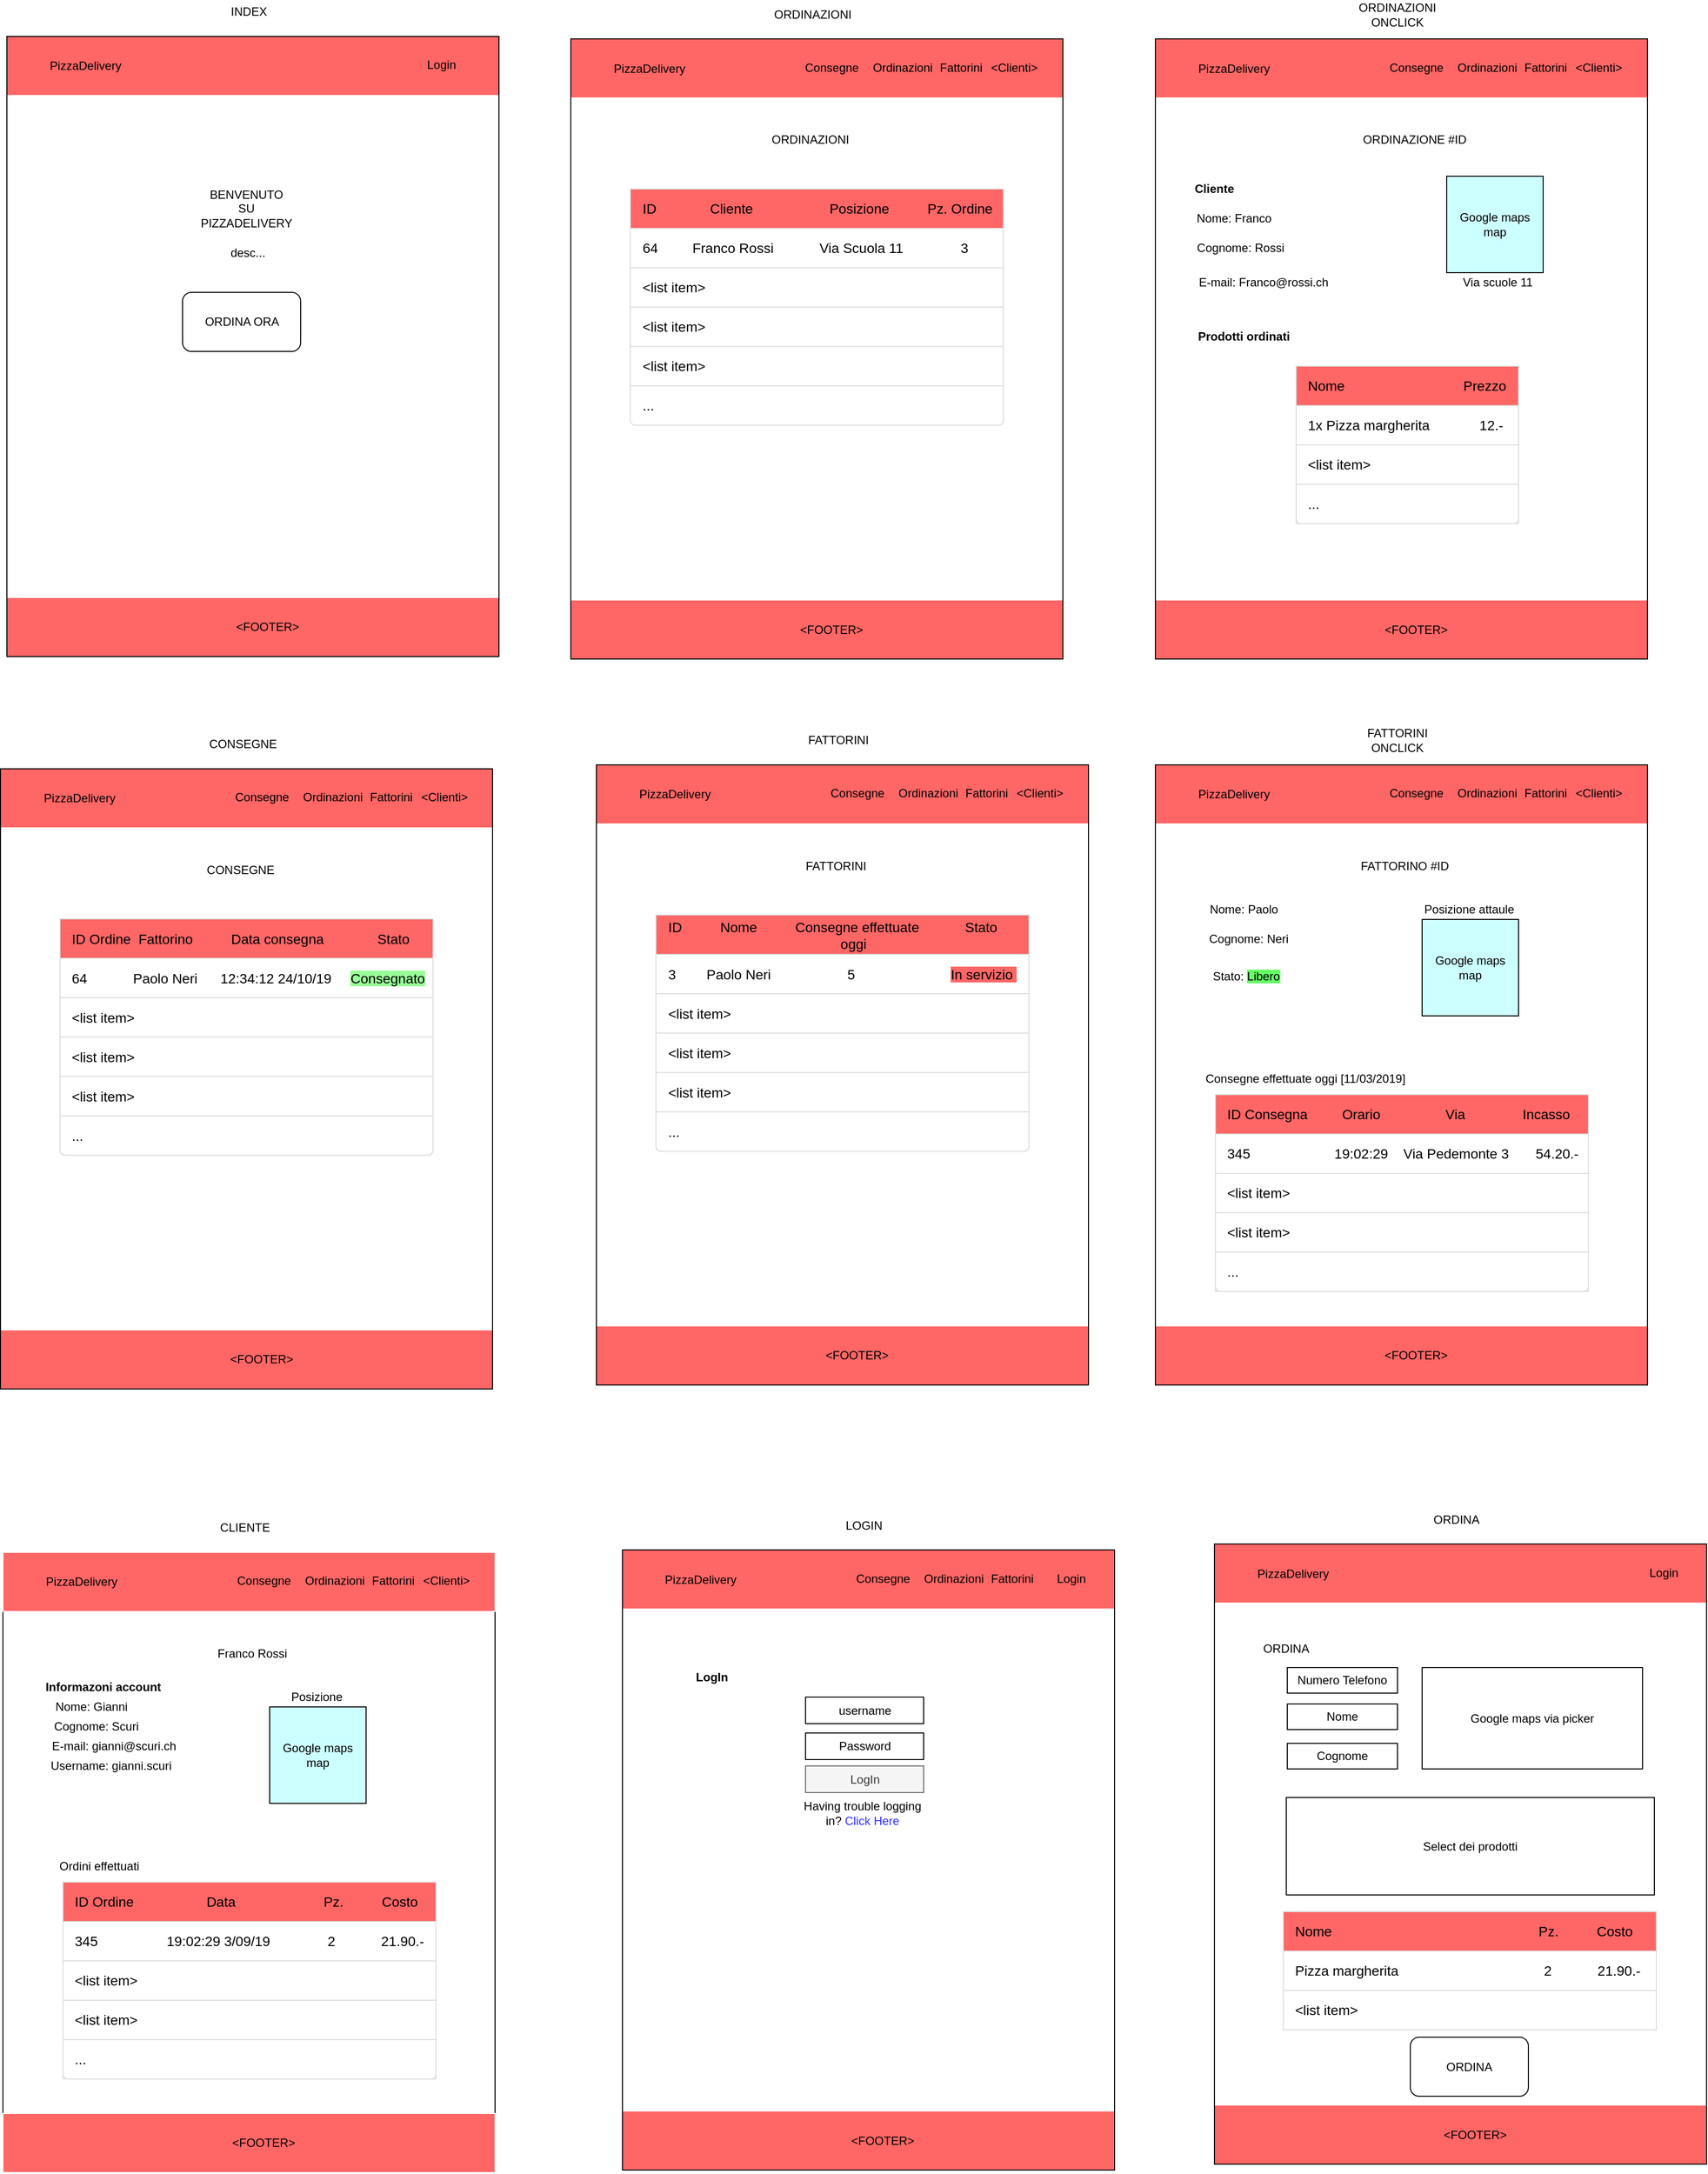 <mxfile pages="1" version="11.2.8" type="device"><diagram id="FAtNxonMxum7XKvVbo5S" name="Page-1"><mxGraphModel dx="946" dy="680" grid="0" gridSize="10" guides="1" tooltips="1" connect="1" arrows="1" fold="1" page="0" pageScale="1" pageWidth="1169" pageHeight="827" math="0" shadow="0"><root><mxCell id="0"/><mxCell id="1" parent="0"/><mxCell id="e07GhaDugi4mD9dxbuCD-139" value="" style="rounded=0;whiteSpace=wrap;html=1;strokeColor=#000000;fillColor=none;" parent="1" vertex="1"><mxGeometry x="109" y="1705" width="500" height="630" as="geometry"/></mxCell><mxCell id="e07GhaDugi4mD9dxbuCD-17" value="" style="rounded=0;whiteSpace=wrap;html=1;fillColor=#FF6666;strokeColor=#FFFFFF;" parent="1" vertex="1"><mxGeometry x="113" y="735" width="500" height="60" as="geometry"/></mxCell><mxCell id="e07GhaDugi4mD9dxbuCD-2" value="" style="rounded=0;whiteSpace=wrap;html=1;fillColor=#FF6666;strokeColor=#FFFFFF;" parent="1" vertex="1"><mxGeometry x="113" y="165" width="500" height="60" as="geometry"/></mxCell><mxCell id="e07GhaDugi4mD9dxbuCD-3" value="PizzaDelivery" style="text;html=1;align=center;verticalAlign=middle;whiteSpace=wrap;rounded=0;" parent="1" vertex="1"><mxGeometry x="128" y="185" width="130" height="20" as="geometry"/></mxCell><mxCell id="e07GhaDugi4mD9dxbuCD-4" value="Login" style="text;html=1;" parent="1" vertex="1"><mxGeometry x="538" y="180" width="60" height="30" as="geometry"/></mxCell><mxCell id="e07GhaDugi4mD9dxbuCD-18" value="&amp;lt;FOOTER&amp;gt;" style="text;html=1;strokeColor=none;fillColor=none;align=center;verticalAlign=middle;whiteSpace=wrap;rounded=0;" parent="1" vertex="1"><mxGeometry x="358" y="755" width="40" height="20" as="geometry"/></mxCell><mxCell id="e07GhaDugi4mD9dxbuCD-19" value="BENVENUTO SU PIZZADELIVERY" style="text;html=1;strokeColor=none;fillColor=none;align=center;verticalAlign=middle;whiteSpace=wrap;rounded=0;" parent="1" vertex="1"><mxGeometry x="320" y="330" width="73" height="20" as="geometry"/></mxCell><mxCell id="e07GhaDugi4mD9dxbuCD-20" value="desc..." style="text;html=1;strokeColor=none;fillColor=none;align=center;verticalAlign=middle;whiteSpace=wrap;rounded=0;" parent="1" vertex="1"><mxGeometry x="257" y="350" width="202" height="70" as="geometry"/></mxCell><mxCell id="e07GhaDugi4mD9dxbuCD-22" value="INDEX" style="text;html=1;strokeColor=none;fillColor=none;align=center;verticalAlign=middle;whiteSpace=wrap;rounded=0;" parent="1" vertex="1"><mxGeometry x="339" y="130" width="40" height="20" as="geometry"/></mxCell><mxCell id="e07GhaDugi4mD9dxbuCD-23" value="" style="rounded=0;whiteSpace=wrap;html=1;fillColor=#FF6666;strokeColor=#FFFFFF;" parent="1" vertex="1"><mxGeometry x="686" y="737.5" width="500" height="60" as="geometry"/></mxCell><mxCell id="e07GhaDugi4mD9dxbuCD-24" value="" style="rounded=0;whiteSpace=wrap;html=1;fillColor=#FF6666;strokeColor=#FFFFFF;" parent="1" vertex="1"><mxGeometry x="686" y="167.5" width="500" height="60" as="geometry"/></mxCell><mxCell id="e07GhaDugi4mD9dxbuCD-25" value="PizzaDelivery" style="text;html=1;align=center;verticalAlign=middle;whiteSpace=wrap;rounded=0;" parent="1" vertex="1"><mxGeometry x="701" y="187.5" width="130" height="20" as="geometry"/></mxCell><mxCell id="e07GhaDugi4mD9dxbuCD-26" value="&amp;lt;Clienti&amp;gt;" style="text;html=1;" parent="1" vertex="1"><mxGeometry x="1111" y="182.5" width="60" height="30" as="geometry"/></mxCell><mxCell id="e07GhaDugi4mD9dxbuCD-27" value="Fattorini" style="text;html=1;" parent="1" vertex="1"><mxGeometry x="1059" y="182.5" width="60" height="30" as="geometry"/></mxCell><mxCell id="e07GhaDugi4mD9dxbuCD-29" value="Consegne" style="text;html=1;" parent="1" vertex="1"><mxGeometry x="922" y="182.5" width="60" height="30" as="geometry"/></mxCell><mxCell id="e07GhaDugi4mD9dxbuCD-31" value="&amp;lt;FOOTER&amp;gt;" style="text;html=1;strokeColor=none;fillColor=none;align=center;verticalAlign=middle;whiteSpace=wrap;rounded=0;" parent="1" vertex="1"><mxGeometry x="931" y="757.5" width="40" height="20" as="geometry"/></mxCell><mxCell id="e07GhaDugi4mD9dxbuCD-32" value="ORDINAZIONI" style="text;html=1;strokeColor=none;fillColor=none;align=center;verticalAlign=middle;whiteSpace=wrap;rounded=0;" parent="1" vertex="1"><mxGeometry x="893" y="260" width="73" height="20" as="geometry"/></mxCell><mxCell id="e07GhaDugi4mD9dxbuCD-35" value="ORDINAZIONI" style="text;html=1;strokeColor=none;fillColor=none;align=center;verticalAlign=middle;whiteSpace=wrap;rounded=0;" parent="1" vertex="1"><mxGeometry x="912" y="132.5" width="40" height="20" as="geometry"/></mxCell><mxCell id="e07GhaDugi4mD9dxbuCD-36" value="Ordinazioni" style="text;html=1;" parent="1" vertex="1"><mxGeometry x="991" y="182.5" width="60" height="30" as="geometry"/></mxCell><mxCell id="e07GhaDugi4mD9dxbuCD-38" value="" style="html=1;shadow=0;dashed=0;shape=mxgraph.bootstrap.rrect;rSize=5;strokeColor=#dddddd;fillColor=#ffffff;" parent="1" vertex="1"><mxGeometry x="746.5" y="320" width="379" height="240" as="geometry"/></mxCell><mxCell id="e07GhaDugi4mD9dxbuCD-40" value="ID&amp;nbsp; &amp;nbsp; &amp;nbsp; &amp;nbsp; &amp;nbsp; &amp;nbsp; &amp;nbsp; Cliente&amp;nbsp; &amp;nbsp; &amp;nbsp; &amp;nbsp; &amp;nbsp; &amp;nbsp; &amp;nbsp; &amp;nbsp; &amp;nbsp; &amp;nbsp; Posizione&amp;nbsp; &amp;nbsp; &amp;nbsp; &amp;nbsp; &amp;nbsp; Pz. Ordine&amp;nbsp;" style="strokeColor=inherit;fillColor=#FF6666;gradientColor=inherit;html=1;shadow=0;dashed=0;shape=mxgraph.bootstrap.rect;align=left;spacingLeft=10;whiteSpace=wrap;fontSize=14;whiteSpace=wrap;resizeWidth=1;" parent="e07GhaDugi4mD9dxbuCD-38" vertex="1"><mxGeometry width="379" height="40" relative="1" as="geometry"><mxPoint as="offset"/></mxGeometry></mxCell><mxCell id="e07GhaDugi4mD9dxbuCD-41" value="64&amp;nbsp; &amp;nbsp; &amp;nbsp; &amp;nbsp; &amp;nbsp;Franco Rossi&amp;nbsp; &amp;nbsp; &amp;nbsp; &amp;nbsp; &amp;nbsp; &amp;nbsp; Via Scuola 11&amp;nbsp; &amp;nbsp; &amp;nbsp; &amp;nbsp; &amp;nbsp; &amp;nbsp; &amp;nbsp; &amp;nbsp;3&amp;nbsp;" style="strokeColor=inherit;fillColor=inherit;gradientColor=inherit;html=1;shadow=0;dashed=0;shape=mxgraph.bootstrap.rect;spacingLeft=10;fontSize=14;align=left;whiteSpace=wrap;resizeWidth=1;" parent="e07GhaDugi4mD9dxbuCD-38" vertex="1"><mxGeometry width="379" height="40" relative="1" as="geometry"><mxPoint y="40" as="offset"/></mxGeometry></mxCell><mxCell id="e07GhaDugi4mD9dxbuCD-42" value="&amp;lt;list item&amp;gt;" style="strokeColor=inherit;fillColor=inherit;gradientColor=inherit;html=1;shadow=0;dashed=0;shape=mxgraph.bootstrap.rect;spacingLeft=10;fontSize=14;align=left;whiteSpace=wrap;resizeWidth=1;" parent="e07GhaDugi4mD9dxbuCD-38" vertex="1"><mxGeometry width="379" height="40" relative="1" as="geometry"><mxPoint y="80" as="offset"/></mxGeometry></mxCell><mxCell id="e07GhaDugi4mD9dxbuCD-43" value="&amp;lt;list item&amp;gt;" style="strokeColor=inherit;fillColor=inherit;gradientColor=inherit;html=1;shadow=0;dashed=0;shape=mxgraph.bootstrap.rect;spacingLeft=10;fontSize=14;align=left;whiteSpace=wrap;resizeWidth=1;" parent="e07GhaDugi4mD9dxbuCD-38" vertex="1"><mxGeometry width="379" height="40" relative="1" as="geometry"><mxPoint y="120" as="offset"/></mxGeometry></mxCell><mxCell id="e07GhaDugi4mD9dxbuCD-44" value="&amp;lt;list item&amp;gt;" style="strokeColor=inherit;fillColor=inherit;gradientColor=inherit;html=1;shadow=0;dashed=0;shape=mxgraph.bootstrap.rect;spacingLeft=10;fontSize=14;align=left;whiteSpace=wrap;resizeWidth=1;" parent="e07GhaDugi4mD9dxbuCD-38" vertex="1"><mxGeometry width="379" height="40" relative="1" as="geometry"><mxPoint y="160" as="offset"/></mxGeometry></mxCell><mxCell id="e07GhaDugi4mD9dxbuCD-45" value="..." style="strokeColor=inherit;fillColor=inherit;gradientColor=inherit;html=1;shadow=0;dashed=0;shape=mxgraph.bootstrap.bottomButton;rSize=5;spacingLeft=10;fontSize=14;align=left;whiteSpace=wrap;resizeWidth=1;" parent="e07GhaDugi4mD9dxbuCD-38" vertex="1"><mxGeometry y="1" width="379" height="40" relative="1" as="geometry"><mxPoint y="-40" as="offset"/></mxGeometry></mxCell><mxCell id="e07GhaDugi4mD9dxbuCD-48" value="" style="rounded=0;whiteSpace=wrap;html=1;fillColor=#FF6666;strokeColor=#FFFFFF;" parent="1" vertex="1"><mxGeometry x="1280" y="737.5" width="500" height="60" as="geometry"/></mxCell><mxCell id="e07GhaDugi4mD9dxbuCD-49" value="" style="rounded=0;whiteSpace=wrap;html=1;fillColor=#FF6666;strokeColor=#FFFFFF;" parent="1" vertex="1"><mxGeometry x="1280" y="167.5" width="500" height="60" as="geometry"/></mxCell><mxCell id="e07GhaDugi4mD9dxbuCD-50" value="PizzaDelivery" style="text;html=1;align=center;verticalAlign=middle;whiteSpace=wrap;rounded=0;" parent="1" vertex="1"><mxGeometry x="1295" y="187.5" width="130" height="20" as="geometry"/></mxCell><mxCell id="e07GhaDugi4mD9dxbuCD-51" value="&amp;lt;Clienti&amp;gt;" style="text;html=1;" parent="1" vertex="1"><mxGeometry x="1705" y="182.5" width="60" height="30" as="geometry"/></mxCell><mxCell id="e07GhaDugi4mD9dxbuCD-52" value="Fattorini" style="text;html=1;" parent="1" vertex="1"><mxGeometry x="1653" y="182.5" width="60" height="30" as="geometry"/></mxCell><mxCell id="e07GhaDugi4mD9dxbuCD-53" value="Consegne" style="text;html=1;" parent="1" vertex="1"><mxGeometry x="1516" y="182.5" width="60" height="30" as="geometry"/></mxCell><mxCell id="e07GhaDugi4mD9dxbuCD-54" value="&amp;lt;FOOTER&amp;gt;" style="text;html=1;strokeColor=none;fillColor=none;align=center;verticalAlign=middle;whiteSpace=wrap;rounded=0;" parent="1" vertex="1"><mxGeometry x="1525" y="757.5" width="40" height="20" as="geometry"/></mxCell><mxCell id="e07GhaDugi4mD9dxbuCD-55" value="ORDINAZIONE #ID" style="text;html=1;strokeColor=none;fillColor=none;align=center;verticalAlign=middle;whiteSpace=wrap;rounded=0;" parent="1" vertex="1"><mxGeometry x="1487" y="260" width="113" height="20" as="geometry"/></mxCell><mxCell id="e07GhaDugi4mD9dxbuCD-56" value="ORDINAZIONI ONCLICK" style="text;html=1;strokeColor=none;fillColor=none;align=center;verticalAlign=middle;whiteSpace=wrap;rounded=0;" parent="1" vertex="1"><mxGeometry x="1506" y="132.5" width="40" height="20" as="geometry"/></mxCell><mxCell id="e07GhaDugi4mD9dxbuCD-57" value="Ordinazioni" style="text;html=1;" parent="1" vertex="1"><mxGeometry x="1585" y="182.5" width="60" height="30" as="geometry"/></mxCell><mxCell id="e07GhaDugi4mD9dxbuCD-58" value="" style="html=1;shadow=0;dashed=0;shape=mxgraph.bootstrap.rrect;rSize=5;strokeColor=#dddddd;fillColor=#ffffff;" parent="1" vertex="1"><mxGeometry x="1423" y="500" width="226" height="160" as="geometry"/></mxCell><mxCell id="e07GhaDugi4mD9dxbuCD-59" value="Nome&amp;nbsp; &amp;nbsp; &amp;nbsp; &amp;nbsp; &amp;nbsp; &amp;nbsp; &amp;nbsp; &amp;nbsp; &amp;nbsp; &amp;nbsp; &amp;nbsp; &amp;nbsp; &amp;nbsp; &amp;nbsp; &amp;nbsp; &amp;nbsp;Prezzo" style="strokeColor=inherit;fillColor=#FF6666;gradientColor=inherit;html=1;shadow=0;dashed=0;shape=mxgraph.bootstrap.rect;align=left;spacingLeft=10;whiteSpace=wrap;fontSize=14;whiteSpace=wrap;resizeWidth=1;" parent="e07GhaDugi4mD9dxbuCD-58" vertex="1"><mxGeometry width="226" height="40" relative="1" as="geometry"><mxPoint as="offset"/></mxGeometry></mxCell><mxCell id="e07GhaDugi4mD9dxbuCD-60" value="1x Pizza margherita&amp;nbsp; &amp;nbsp; &amp;nbsp; &amp;nbsp; &amp;nbsp; &amp;nbsp; &amp;nbsp;12.-" style="strokeColor=inherit;fillColor=inherit;gradientColor=inherit;html=1;shadow=0;dashed=0;shape=mxgraph.bootstrap.rect;spacingLeft=10;fontSize=14;align=left;whiteSpace=wrap;resizeWidth=1;" parent="e07GhaDugi4mD9dxbuCD-58" vertex="1"><mxGeometry width="226" height="40" relative="1" as="geometry"><mxPoint y="40" as="offset"/></mxGeometry></mxCell><mxCell id="e07GhaDugi4mD9dxbuCD-61" value="&amp;lt;list item&amp;gt;" style="strokeColor=inherit;fillColor=inherit;gradientColor=inherit;html=1;shadow=0;dashed=0;shape=mxgraph.bootstrap.rect;spacingLeft=10;fontSize=14;align=left;whiteSpace=wrap;resizeWidth=1;" parent="e07GhaDugi4mD9dxbuCD-58" vertex="1"><mxGeometry width="226" height="40" relative="1" as="geometry"><mxPoint y="80" as="offset"/></mxGeometry></mxCell><mxCell id="e07GhaDugi4mD9dxbuCD-62" value="&amp;lt;list item&amp;gt;" style="strokeColor=inherit;fillColor=inherit;gradientColor=inherit;html=1;shadow=0;dashed=0;shape=mxgraph.bootstrap.rect;spacingLeft=10;fontSize=14;align=left;whiteSpace=wrap;resizeWidth=1;" parent="e07GhaDugi4mD9dxbuCD-58" vertex="1"><mxGeometry width="226" height="40" relative="1" as="geometry"><mxPoint y="120" as="offset"/></mxGeometry></mxCell><mxCell id="e07GhaDugi4mD9dxbuCD-64" value="..." style="strokeColor=inherit;fillColor=inherit;gradientColor=inherit;html=1;shadow=0;dashed=0;shape=mxgraph.bootstrap.bottomButton;rSize=5;spacingLeft=10;fontSize=14;align=left;whiteSpace=wrap;resizeWidth=1;" parent="e07GhaDugi4mD9dxbuCD-58" vertex="1"><mxGeometry y="1" width="226" height="40" relative="1" as="geometry"><mxPoint y="-40" as="offset"/></mxGeometry></mxCell><mxCell id="e07GhaDugi4mD9dxbuCD-65" value="&lt;b&gt;Cliente&lt;/b&gt;" style="text;html=1;strokeColor=none;fillColor=none;align=center;verticalAlign=middle;whiteSpace=wrap;rounded=0;glass=0;" parent="1" vertex="1"><mxGeometry x="1320" y="310" width="40" height="20" as="geometry"/></mxCell><mxCell id="e07GhaDugi4mD9dxbuCD-67" value="Nome: Franco" style="text;html=1;strokeColor=none;fillColor=none;align=center;verticalAlign=middle;whiteSpace=wrap;rounded=0;" parent="1" vertex="1"><mxGeometry x="1320" y="340" width="80" height="20" as="geometry"/></mxCell><mxCell id="e07GhaDugi4mD9dxbuCD-70" value="&amp;nbsp;Cognome: Rossi" style="text;html=1;strokeColor=none;fillColor=none;align=center;verticalAlign=middle;whiteSpace=wrap;rounded=0;" parent="1" vertex="1"><mxGeometry x="1310" y="370" width="110" height="20" as="geometry"/></mxCell><mxCell id="e07GhaDugi4mD9dxbuCD-74" value="E-mail: Franco@rossi.ch" style="text;html=1;strokeColor=none;fillColor=none;align=center;verticalAlign=middle;whiteSpace=wrap;rounded=0;" parent="1" vertex="1"><mxGeometry x="1320" y="405" width="140" height="20" as="geometry"/></mxCell><mxCell id="e07GhaDugi4mD9dxbuCD-75" value="Via scuole 11" style="text;html=1;strokeColor=none;fillColor=none;align=center;verticalAlign=middle;whiteSpace=wrap;rounded=0;" parent="1" vertex="1"><mxGeometry x="1536" y="405" width="184" height="20" as="geometry"/></mxCell><mxCell id="e07GhaDugi4mD9dxbuCD-76" value="Google maps map" style="whiteSpace=wrap;html=1;aspect=fixed;rounded=0;glass=0;strokeColor=#000000;fillColor=#CCFFFF;" parent="1" vertex="1"><mxGeometry x="1576" y="307" width="98" height="98" as="geometry"/></mxCell><mxCell id="e07GhaDugi4mD9dxbuCD-77" value="&lt;b&gt;Prodotti ordinati&lt;/b&gt;" style="text;html=1;strokeColor=none;fillColor=none;align=center;verticalAlign=middle;whiteSpace=wrap;rounded=0;glass=0;" parent="1" vertex="1"><mxGeometry x="1320" y="460" width="100" height="20" as="geometry"/></mxCell><mxCell id="e07GhaDugi4mD9dxbuCD-79" value="" style="rounded=0;whiteSpace=wrap;html=1;fillColor=#FF6666;strokeColor=#FFFFFF;" parent="1" vertex="1"><mxGeometry x="106.5" y="1479" width="500" height="60" as="geometry"/></mxCell><mxCell id="e07GhaDugi4mD9dxbuCD-80" value="" style="rounded=0;whiteSpace=wrap;html=1;fillColor=#FF6666;strokeColor=#FFFFFF;" parent="1" vertex="1"><mxGeometry x="106.5" y="909" width="500" height="60" as="geometry"/></mxCell><mxCell id="e07GhaDugi4mD9dxbuCD-81" value="PizzaDelivery" style="text;html=1;align=center;verticalAlign=middle;whiteSpace=wrap;rounded=0;" parent="1" vertex="1"><mxGeometry x="121.5" y="929" width="130" height="20" as="geometry"/></mxCell><mxCell id="e07GhaDugi4mD9dxbuCD-82" value="&amp;lt;Clienti&amp;gt;" style="text;html=1;" parent="1" vertex="1"><mxGeometry x="531.5" y="924" width="60" height="30" as="geometry"/></mxCell><mxCell id="e07GhaDugi4mD9dxbuCD-83" value="Fattorini" style="text;html=1;" parent="1" vertex="1"><mxGeometry x="479.5" y="924" width="60" height="30" as="geometry"/></mxCell><mxCell id="e07GhaDugi4mD9dxbuCD-84" value="Consegne" style="text;html=1;" parent="1" vertex="1"><mxGeometry x="342.5" y="924" width="60" height="30" as="geometry"/></mxCell><mxCell id="e07GhaDugi4mD9dxbuCD-85" value="&amp;lt;FOOTER&amp;gt;" style="text;html=1;strokeColor=none;fillColor=none;align=center;verticalAlign=middle;whiteSpace=wrap;rounded=0;" parent="1" vertex="1"><mxGeometry x="351.5" y="1499" width="40" height="20" as="geometry"/></mxCell><mxCell id="e07GhaDugi4mD9dxbuCD-86" value="CONSEGNE" style="text;html=1;strokeColor=none;fillColor=none;align=center;verticalAlign=middle;whiteSpace=wrap;rounded=0;" parent="1" vertex="1"><mxGeometry x="313.5" y="1001.5" width="73" height="20" as="geometry"/></mxCell><mxCell id="e07GhaDugi4mD9dxbuCD-87" value="CONSEGNE" style="text;html=1;strokeColor=none;fillColor=none;align=center;verticalAlign=middle;whiteSpace=wrap;rounded=0;" parent="1" vertex="1"><mxGeometry x="332.5" y="874" width="40" height="20" as="geometry"/></mxCell><mxCell id="e07GhaDugi4mD9dxbuCD-88" value="Ordinazioni" style="text;html=1;" parent="1" vertex="1"><mxGeometry x="411.5" y="924" width="60" height="30" as="geometry"/></mxCell><mxCell id="e07GhaDugi4mD9dxbuCD-89" value="" style="html=1;shadow=0;dashed=0;shape=mxgraph.bootstrap.rrect;rSize=5;strokeColor=#dddddd;fillColor=#ffffff;" parent="1" vertex="1"><mxGeometry x="167" y="1061.5" width="379" height="240" as="geometry"/></mxCell><mxCell id="e07GhaDugi4mD9dxbuCD-90" value="ID Ordine&amp;nbsp; Fattorino&amp;nbsp; &amp;nbsp; &amp;nbsp; &amp;nbsp; &amp;nbsp; Data consegna&amp;nbsp; &amp;nbsp; &amp;nbsp; &amp;nbsp; &amp;nbsp; &amp;nbsp; &amp;nbsp; Stato&amp;nbsp;" style="strokeColor=inherit;fillColor=#FF6666;gradientColor=inherit;html=1;shadow=0;dashed=0;shape=mxgraph.bootstrap.rect;align=left;spacingLeft=10;whiteSpace=wrap;fontSize=14;whiteSpace=wrap;resizeWidth=1;" parent="e07GhaDugi4mD9dxbuCD-89" vertex="1"><mxGeometry width="379" height="40" relative="1" as="geometry"><mxPoint as="offset"/></mxGeometry></mxCell><mxCell id="e07GhaDugi4mD9dxbuCD-91" value="64&amp;nbsp; &amp;nbsp; &amp;nbsp; &amp;nbsp; &amp;nbsp; &amp;nbsp; Paolo Neri&amp;nbsp; &amp;nbsp; &amp;nbsp; 12:34:12 24/10/19&amp;nbsp; &amp;nbsp; &amp;nbsp;&lt;span style=&quot;background-color: rgb(153 , 255 , 153)&quot;&gt;Consegnato&lt;/span&gt;&amp;nbsp;" style="strokeColor=inherit;fillColor=inherit;gradientColor=inherit;html=1;shadow=0;dashed=0;shape=mxgraph.bootstrap.rect;spacingLeft=10;fontSize=14;align=left;whiteSpace=wrap;resizeWidth=1;" parent="e07GhaDugi4mD9dxbuCD-89" vertex="1"><mxGeometry width="379" height="40" relative="1" as="geometry"><mxPoint y="40" as="offset"/></mxGeometry></mxCell><mxCell id="e07GhaDugi4mD9dxbuCD-92" value="&amp;lt;list item&amp;gt;" style="strokeColor=inherit;fillColor=inherit;gradientColor=inherit;html=1;shadow=0;dashed=0;shape=mxgraph.bootstrap.rect;spacingLeft=10;fontSize=14;align=left;whiteSpace=wrap;resizeWidth=1;" parent="e07GhaDugi4mD9dxbuCD-89" vertex="1"><mxGeometry width="379" height="40" relative="1" as="geometry"><mxPoint y="80" as="offset"/></mxGeometry></mxCell><mxCell id="e07GhaDugi4mD9dxbuCD-93" value="&amp;lt;list item&amp;gt;" style="strokeColor=inherit;fillColor=inherit;gradientColor=inherit;html=1;shadow=0;dashed=0;shape=mxgraph.bootstrap.rect;spacingLeft=10;fontSize=14;align=left;whiteSpace=wrap;resizeWidth=1;" parent="e07GhaDugi4mD9dxbuCD-89" vertex="1"><mxGeometry width="379" height="40" relative="1" as="geometry"><mxPoint y="120" as="offset"/></mxGeometry></mxCell><mxCell id="e07GhaDugi4mD9dxbuCD-94" value="&amp;lt;list item&amp;gt;" style="strokeColor=inherit;fillColor=inherit;gradientColor=inherit;html=1;shadow=0;dashed=0;shape=mxgraph.bootstrap.rect;spacingLeft=10;fontSize=14;align=left;whiteSpace=wrap;resizeWidth=1;" parent="e07GhaDugi4mD9dxbuCD-89" vertex="1"><mxGeometry width="379" height="40" relative="1" as="geometry"><mxPoint y="160" as="offset"/></mxGeometry></mxCell><mxCell id="e07GhaDugi4mD9dxbuCD-95" value="..." style="strokeColor=inherit;fillColor=inherit;gradientColor=inherit;html=1;shadow=0;dashed=0;shape=mxgraph.bootstrap.bottomButton;rSize=5;spacingLeft=10;fontSize=14;align=left;whiteSpace=wrap;resizeWidth=1;" parent="e07GhaDugi4mD9dxbuCD-89" vertex="1"><mxGeometry y="1" width="379" height="40" relative="1" as="geometry"><mxPoint y="-40" as="offset"/></mxGeometry></mxCell><mxCell id="e07GhaDugi4mD9dxbuCD-97" value="" style="rounded=0;whiteSpace=wrap;html=1;fillColor=#FF6666;strokeColor=#FFFFFF;" parent="1" vertex="1"><mxGeometry x="712" y="1475" width="500" height="60" as="geometry"/></mxCell><mxCell id="e07GhaDugi4mD9dxbuCD-98" value="" style="rounded=0;whiteSpace=wrap;html=1;fillColor=#FF6666;strokeColor=#FFFFFF;" parent="1" vertex="1"><mxGeometry x="712" y="905" width="500" height="60" as="geometry"/></mxCell><mxCell id="e07GhaDugi4mD9dxbuCD-99" value="PizzaDelivery" style="text;html=1;align=center;verticalAlign=middle;whiteSpace=wrap;rounded=0;" parent="1" vertex="1"><mxGeometry x="727" y="925" width="130" height="20" as="geometry"/></mxCell><mxCell id="e07GhaDugi4mD9dxbuCD-100" value="&amp;lt;Clienti&amp;gt;" style="text;html=1;" parent="1" vertex="1"><mxGeometry x="1137" y="920" width="60" height="30" as="geometry"/></mxCell><mxCell id="e07GhaDugi4mD9dxbuCD-101" value="Fattorini" style="text;html=1;" parent="1" vertex="1"><mxGeometry x="1085" y="920" width="60" height="30" as="geometry"/></mxCell><mxCell id="e07GhaDugi4mD9dxbuCD-102" value="Consegne" style="text;html=1;" parent="1" vertex="1"><mxGeometry x="948" y="920" width="60" height="30" as="geometry"/></mxCell><mxCell id="e07GhaDugi4mD9dxbuCD-103" value="&amp;lt;FOOTER&amp;gt;" style="text;html=1;strokeColor=none;fillColor=none;align=center;verticalAlign=middle;whiteSpace=wrap;rounded=0;" parent="1" vertex="1"><mxGeometry x="957" y="1495" width="40" height="20" as="geometry"/></mxCell><mxCell id="e07GhaDugi4mD9dxbuCD-104" value="FATTORINI" style="text;html=1;strokeColor=none;fillColor=none;align=center;verticalAlign=middle;whiteSpace=wrap;rounded=0;" parent="1" vertex="1"><mxGeometry x="919" y="997.5" width="73" height="20" as="geometry"/></mxCell><mxCell id="e07GhaDugi4mD9dxbuCD-105" value="FATTORINI" style="text;html=1;strokeColor=none;fillColor=none;align=center;verticalAlign=middle;whiteSpace=wrap;rounded=0;" parent="1" vertex="1"><mxGeometry x="938" y="870" width="40" height="20" as="geometry"/></mxCell><mxCell id="e07GhaDugi4mD9dxbuCD-106" value="Ordinazioni" style="text;html=1;" parent="1" vertex="1"><mxGeometry x="1017" y="920" width="60" height="30" as="geometry"/></mxCell><mxCell id="e07GhaDugi4mD9dxbuCD-107" value="" style="html=1;shadow=0;dashed=0;shape=mxgraph.bootstrap.rrect;rSize=5;strokeColor=#dddddd;fillColor=#ffffff;" parent="1" vertex="1"><mxGeometry x="772.5" y="1057.5" width="379" height="240" as="geometry"/></mxCell><mxCell id="e07GhaDugi4mD9dxbuCD-108" value="ID&amp;nbsp; &amp;nbsp; &amp;nbsp; &amp;nbsp; &amp;nbsp; Nome&amp;nbsp; &amp;nbsp; &amp;nbsp; &amp;nbsp; &amp;nbsp; Consegne effettuate&amp;nbsp; &amp;nbsp; &amp;nbsp; &amp;nbsp; &amp;nbsp; &amp;nbsp; Stato&lt;br&gt;&amp;nbsp; &amp;nbsp; &amp;nbsp; &amp;nbsp; &amp;nbsp; &amp;nbsp; &amp;nbsp; &amp;nbsp; &amp;nbsp; &amp;nbsp; &amp;nbsp; &amp;nbsp; &amp;nbsp; &amp;nbsp; &amp;nbsp; &amp;nbsp; &amp;nbsp; &amp;nbsp; &amp;nbsp; &amp;nbsp; &amp;nbsp; &amp;nbsp; &amp;nbsp;oggi&amp;nbsp; &amp;nbsp; &amp;nbsp; &amp;nbsp; &amp;nbsp; &amp;nbsp; &amp;nbsp; &amp;nbsp;" style="strokeColor=inherit;fillColor=#FF6666;gradientColor=inherit;html=1;shadow=0;dashed=0;shape=mxgraph.bootstrap.rect;align=left;spacingLeft=10;whiteSpace=wrap;fontSize=14;whiteSpace=wrap;resizeWidth=1;" parent="e07GhaDugi4mD9dxbuCD-107" vertex="1"><mxGeometry width="379" height="40" relative="1" as="geometry"><mxPoint as="offset"/></mxGeometry></mxCell><mxCell id="e07GhaDugi4mD9dxbuCD-109" value="3&amp;nbsp; &amp;nbsp; &amp;nbsp; &amp;nbsp; Paolo Neri&amp;nbsp; &amp;nbsp; &amp;nbsp; &amp;nbsp; &amp;nbsp; &amp;nbsp; &amp;nbsp; &amp;nbsp; &amp;nbsp; &amp;nbsp; 5&amp;nbsp; &amp;nbsp; &amp;nbsp; &amp;nbsp; &amp;nbsp; &amp;nbsp; &amp;nbsp; &amp;nbsp; &amp;nbsp; &amp;nbsp; &amp;nbsp; &amp;nbsp; &amp;nbsp;&lt;span style=&quot;background-color: rgb(255 , 102 , 102)&quot;&gt;In servizio&amp;nbsp;&lt;/span&gt;" style="strokeColor=inherit;fillColor=inherit;gradientColor=inherit;html=1;shadow=0;dashed=0;shape=mxgraph.bootstrap.rect;spacingLeft=10;fontSize=14;align=left;whiteSpace=wrap;resizeWidth=1;" parent="e07GhaDugi4mD9dxbuCD-107" vertex="1"><mxGeometry width="379" height="40" relative="1" as="geometry"><mxPoint y="40" as="offset"/></mxGeometry></mxCell><mxCell id="e07GhaDugi4mD9dxbuCD-110" value="&amp;lt;list item&amp;gt;" style="strokeColor=inherit;fillColor=inherit;gradientColor=inherit;html=1;shadow=0;dashed=0;shape=mxgraph.bootstrap.rect;spacingLeft=10;fontSize=14;align=left;whiteSpace=wrap;resizeWidth=1;" parent="e07GhaDugi4mD9dxbuCD-107" vertex="1"><mxGeometry width="379" height="40" relative="1" as="geometry"><mxPoint y="80" as="offset"/></mxGeometry></mxCell><mxCell id="e07GhaDugi4mD9dxbuCD-111" value="&amp;lt;list item&amp;gt;" style="strokeColor=inherit;fillColor=inherit;gradientColor=inherit;html=1;shadow=0;dashed=0;shape=mxgraph.bootstrap.rect;spacingLeft=10;fontSize=14;align=left;whiteSpace=wrap;resizeWidth=1;" parent="e07GhaDugi4mD9dxbuCD-107" vertex="1"><mxGeometry width="379" height="40" relative="1" as="geometry"><mxPoint y="120" as="offset"/></mxGeometry></mxCell><mxCell id="e07GhaDugi4mD9dxbuCD-112" value="&amp;lt;list item&amp;gt;" style="strokeColor=inherit;fillColor=inherit;gradientColor=inherit;html=1;shadow=0;dashed=0;shape=mxgraph.bootstrap.rect;spacingLeft=10;fontSize=14;align=left;whiteSpace=wrap;resizeWidth=1;" parent="e07GhaDugi4mD9dxbuCD-107" vertex="1"><mxGeometry width="379" height="40" relative="1" as="geometry"><mxPoint y="160" as="offset"/></mxGeometry></mxCell><mxCell id="e07GhaDugi4mD9dxbuCD-113" value="..." style="strokeColor=inherit;fillColor=inherit;gradientColor=inherit;html=1;shadow=0;dashed=0;shape=mxgraph.bootstrap.bottomButton;rSize=5;spacingLeft=10;fontSize=14;align=left;whiteSpace=wrap;resizeWidth=1;" parent="e07GhaDugi4mD9dxbuCD-107" vertex="1"><mxGeometry y="1" width="379" height="40" relative="1" as="geometry"><mxPoint y="-40" as="offset"/></mxGeometry></mxCell><mxCell id="e07GhaDugi4mD9dxbuCD-116" value="" style="rounded=0;whiteSpace=wrap;html=1;fillColor=#FF6666;strokeColor=#FFFFFF;" parent="1" vertex="1"><mxGeometry x="1280" y="1475" width="500" height="60" as="geometry"/></mxCell><mxCell id="e07GhaDugi4mD9dxbuCD-117" value="" style="rounded=0;whiteSpace=wrap;html=1;fillColor=#FF6666;strokeColor=#FFFFFF;" parent="1" vertex="1"><mxGeometry x="1280" y="905" width="500" height="60" as="geometry"/></mxCell><mxCell id="e07GhaDugi4mD9dxbuCD-118" value="PizzaDelivery" style="text;html=1;align=center;verticalAlign=middle;whiteSpace=wrap;rounded=0;" parent="1" vertex="1"><mxGeometry x="1295" y="925" width="130" height="20" as="geometry"/></mxCell><mxCell id="e07GhaDugi4mD9dxbuCD-119" value="&amp;lt;Clienti&amp;gt;" style="text;html=1;" parent="1" vertex="1"><mxGeometry x="1705" y="920" width="60" height="30" as="geometry"/></mxCell><mxCell id="e07GhaDugi4mD9dxbuCD-120" value="Fattorini" style="text;html=1;" parent="1" vertex="1"><mxGeometry x="1653" y="920" width="60" height="30" as="geometry"/></mxCell><mxCell id="e07GhaDugi4mD9dxbuCD-121" value="Consegne" style="text;html=1;" parent="1" vertex="1"><mxGeometry x="1516" y="920" width="60" height="30" as="geometry"/></mxCell><mxCell id="e07GhaDugi4mD9dxbuCD-122" value="&amp;lt;FOOTER&amp;gt;" style="text;html=1;strokeColor=none;fillColor=none;align=center;verticalAlign=middle;whiteSpace=wrap;rounded=0;" parent="1" vertex="1"><mxGeometry x="1525" y="1495" width="40" height="20" as="geometry"/></mxCell><mxCell id="e07GhaDugi4mD9dxbuCD-123" value="FATTORINO #ID" style="text;html=1;strokeColor=none;fillColor=none;align=center;verticalAlign=middle;whiteSpace=wrap;rounded=0;" parent="1" vertex="1"><mxGeometry x="1487" y="998" width="93" height="20" as="geometry"/></mxCell><mxCell id="e07GhaDugi4mD9dxbuCD-124" value="FATTORINI ONCLICK" style="text;html=1;strokeColor=none;fillColor=none;align=center;verticalAlign=middle;whiteSpace=wrap;rounded=0;" parent="1" vertex="1"><mxGeometry x="1506" y="870" width="40" height="20" as="geometry"/></mxCell><mxCell id="e07GhaDugi4mD9dxbuCD-125" value="Ordinazioni" style="text;html=1;" parent="1" vertex="1"><mxGeometry x="1585" y="920" width="60" height="30" as="geometry"/></mxCell><mxCell id="e07GhaDugi4mD9dxbuCD-126" value="" style="html=1;shadow=0;dashed=0;shape=mxgraph.bootstrap.rrect;rSize=5;strokeColor=#dddddd;fillColor=#ffffff;" parent="1" vertex="1"><mxGeometry x="1341" y="1240" width="379" height="200" as="geometry"/></mxCell><mxCell id="e07GhaDugi4mD9dxbuCD-127" value="ID Consegna&amp;nbsp; &amp;nbsp; &amp;nbsp; &amp;nbsp; &amp;nbsp;Orario&amp;nbsp; &amp;nbsp; &amp;nbsp; &amp;nbsp; &amp;nbsp; &amp;nbsp; &amp;nbsp; &amp;nbsp; &amp;nbsp;Via&amp;nbsp; &amp;nbsp; &amp;nbsp; &amp;nbsp; &amp;nbsp; &amp;nbsp; &amp;nbsp; &amp;nbsp;Incasso" style="strokeColor=inherit;fillColor=#FF6666;gradientColor=inherit;html=1;shadow=0;dashed=0;shape=mxgraph.bootstrap.rect;align=left;spacingLeft=10;whiteSpace=wrap;fontSize=14;whiteSpace=wrap;resizeWidth=1;" parent="e07GhaDugi4mD9dxbuCD-126" vertex="1"><mxGeometry width="379" height="40" relative="1" as="geometry"><mxPoint as="offset"/></mxGeometry></mxCell><mxCell id="e07GhaDugi4mD9dxbuCD-128" value="345&amp;nbsp; &amp;nbsp; &amp;nbsp; &amp;nbsp; &amp;nbsp; &amp;nbsp; &amp;nbsp; &amp;nbsp; &amp;nbsp; &amp;nbsp; &amp;nbsp; 19:02:29&amp;nbsp; &amp;nbsp; Via Pedemonte 3&amp;nbsp; &amp;nbsp; &amp;nbsp; &amp;nbsp;54.20.-" style="strokeColor=inherit;fillColor=inherit;gradientColor=inherit;html=1;shadow=0;dashed=0;shape=mxgraph.bootstrap.rect;spacingLeft=10;fontSize=14;align=left;whiteSpace=wrap;resizeWidth=1;" parent="e07GhaDugi4mD9dxbuCD-126" vertex="1"><mxGeometry width="379" height="40" relative="1" as="geometry"><mxPoint y="40" as="offset"/></mxGeometry></mxCell><mxCell id="e07GhaDugi4mD9dxbuCD-129" value="&amp;lt;list item&amp;gt;" style="strokeColor=inherit;fillColor=inherit;gradientColor=inherit;html=1;shadow=0;dashed=0;shape=mxgraph.bootstrap.rect;spacingLeft=10;fontSize=14;align=left;whiteSpace=wrap;resizeWidth=1;" parent="e07GhaDugi4mD9dxbuCD-126" vertex="1"><mxGeometry width="379" height="40" relative="1" as="geometry"><mxPoint y="80" as="offset"/></mxGeometry></mxCell><mxCell id="e07GhaDugi4mD9dxbuCD-130" value="&amp;lt;list item&amp;gt;" style="strokeColor=inherit;fillColor=inherit;gradientColor=inherit;html=1;shadow=0;dashed=0;shape=mxgraph.bootstrap.rect;spacingLeft=10;fontSize=14;align=left;whiteSpace=wrap;resizeWidth=1;" parent="e07GhaDugi4mD9dxbuCD-126" vertex="1"><mxGeometry width="379" height="40" relative="1" as="geometry"><mxPoint y="120" as="offset"/></mxGeometry></mxCell><mxCell id="e07GhaDugi4mD9dxbuCD-131" value="&amp;lt;list item&amp;gt;" style="strokeColor=inherit;fillColor=inherit;gradientColor=inherit;html=1;shadow=0;dashed=0;shape=mxgraph.bootstrap.rect;spacingLeft=10;fontSize=14;align=left;whiteSpace=wrap;resizeWidth=1;" parent="e07GhaDugi4mD9dxbuCD-126" vertex="1"><mxGeometry width="379" height="40" relative="1" as="geometry"><mxPoint y="160" as="offset"/></mxGeometry></mxCell><mxCell id="e07GhaDugi4mD9dxbuCD-132" value="..." style="strokeColor=inherit;fillColor=inherit;gradientColor=inherit;html=1;shadow=0;dashed=0;shape=mxgraph.bootstrap.bottomButton;rSize=5;spacingLeft=10;fontSize=14;align=left;whiteSpace=wrap;resizeWidth=1;" parent="e07GhaDugi4mD9dxbuCD-126" vertex="1"><mxGeometry y="1" width="379" height="40" relative="1" as="geometry"><mxPoint y="-40" as="offset"/></mxGeometry></mxCell><mxCell id="e07GhaDugi4mD9dxbuCD-133" value="Nome: Paolo" style="text;html=1;strokeColor=none;fillColor=none;align=center;verticalAlign=middle;whiteSpace=wrap;rounded=0;glass=0;" parent="1" vertex="1"><mxGeometry x="1330" y="1042" width="80" height="20" as="geometry"/></mxCell><mxCell id="e07GhaDugi4mD9dxbuCD-134" value="Cognome: Neri" style="text;html=1;strokeColor=none;fillColor=none;align=center;verticalAlign=middle;whiteSpace=wrap;rounded=0;glass=0;" parent="1" vertex="1"><mxGeometry x="1330" y="1072" width="90" height="20" as="geometry"/></mxCell><mxCell id="e07GhaDugi4mD9dxbuCD-135" value="Stato: &lt;span style=&quot;background-color: rgb(102 , 255 , 102)&quot;&gt;Libero&lt;/span&gt;" style="text;html=1;strokeColor=none;fillColor=none;align=center;verticalAlign=middle;whiteSpace=wrap;rounded=0;glass=0;" parent="1" vertex="1"><mxGeometry x="1335" y="1110" width="75" height="20" as="geometry"/></mxCell><mxCell id="e07GhaDugi4mD9dxbuCD-136" value="Posizione attaule" style="text;html=1;strokeColor=none;fillColor=none;align=center;verticalAlign=middle;whiteSpace=wrap;rounded=0;glass=0;" parent="1" vertex="1"><mxGeometry x="1548" y="1042" width="102" height="20" as="geometry"/></mxCell><mxCell id="e07GhaDugi4mD9dxbuCD-137" value="Google maps map" style="whiteSpace=wrap;html=1;aspect=fixed;rounded=0;glass=0;strokeColor=#000000;fillColor=#CCFFFF;" parent="1" vertex="1"><mxGeometry x="1551" y="1062" width="98" height="98" as="geometry"/></mxCell><mxCell id="e07GhaDugi4mD9dxbuCD-138" value="Consegne effettuate oggi [11/03/2019]" style="text;html=1;strokeColor=none;fillColor=none;align=center;verticalAlign=middle;whiteSpace=wrap;rounded=0;glass=0;" parent="1" vertex="1"><mxGeometry x="1325" y="1214" width="215" height="20" as="geometry"/></mxCell><mxCell id="e07GhaDugi4mD9dxbuCD-140" value="" style="rounded=0;whiteSpace=wrap;html=1;fillColor=#FF6666;strokeColor=#FFFFFF;" parent="1" vertex="1"><mxGeometry x="109" y="2275" width="500" height="60" as="geometry"/></mxCell><mxCell id="e07GhaDugi4mD9dxbuCD-141" value="" style="rounded=0;whiteSpace=wrap;html=1;fillColor=#FF6666;strokeColor=#FFFFFF;" parent="1" vertex="1"><mxGeometry x="109" y="1705" width="500" height="60" as="geometry"/></mxCell><mxCell id="e07GhaDugi4mD9dxbuCD-142" value="PizzaDelivery" style="text;html=1;align=center;verticalAlign=middle;whiteSpace=wrap;rounded=0;" parent="1" vertex="1"><mxGeometry x="124" y="1725" width="130" height="20" as="geometry"/></mxCell><mxCell id="e07GhaDugi4mD9dxbuCD-143" value="&amp;lt;Clienti&amp;gt;" style="text;html=1;" parent="1" vertex="1"><mxGeometry x="534" y="1720" width="60" height="30" as="geometry"/></mxCell><mxCell id="e07GhaDugi4mD9dxbuCD-144" value="Fattorini" style="text;html=1;" parent="1" vertex="1"><mxGeometry x="482" y="1720" width="60" height="30" as="geometry"/></mxCell><mxCell id="e07GhaDugi4mD9dxbuCD-145" value="Consegne" style="text;html=1;" parent="1" vertex="1"><mxGeometry x="345" y="1720" width="60" height="30" as="geometry"/></mxCell><mxCell id="e07GhaDugi4mD9dxbuCD-146" value="&amp;lt;FOOTER&amp;gt;" style="text;html=1;strokeColor=none;fillColor=none;align=center;verticalAlign=middle;whiteSpace=wrap;rounded=0;" parent="1" vertex="1"><mxGeometry x="354" y="2295" width="40" height="20" as="geometry"/></mxCell><mxCell id="e07GhaDugi4mD9dxbuCD-147" value="Franco Rossi" style="text;html=1;strokeColor=none;fillColor=none;align=center;verticalAlign=middle;whiteSpace=wrap;rounded=0;" parent="1" vertex="1"><mxGeometry x="316" y="1798" width="93" height="20" as="geometry"/></mxCell><mxCell id="e07GhaDugi4mD9dxbuCD-148" value="CLIENTE" style="text;html=1;strokeColor=none;fillColor=none;align=center;verticalAlign=middle;whiteSpace=wrap;rounded=0;" parent="1" vertex="1"><mxGeometry x="335" y="1670" width="40" height="20" as="geometry"/></mxCell><mxCell id="e07GhaDugi4mD9dxbuCD-149" value="Ordinazioni" style="text;html=1;" parent="1" vertex="1"><mxGeometry x="414" y="1720" width="60" height="30" as="geometry"/></mxCell><mxCell id="e07GhaDugi4mD9dxbuCD-150" value="" style="html=1;shadow=0;dashed=0;shape=mxgraph.bootstrap.rrect;rSize=5;strokeColor=#dddddd;fillColor=#ffffff;" parent="1" vertex="1"><mxGeometry x="170" y="2040" width="379" height="200" as="geometry"/></mxCell><mxCell id="e07GhaDugi4mD9dxbuCD-151" value="ID Ordine&amp;nbsp; &amp;nbsp; &amp;nbsp; &amp;nbsp; &amp;nbsp; &amp;nbsp; &amp;nbsp; &amp;nbsp; &amp;nbsp; &amp;nbsp;Data&amp;nbsp; &amp;nbsp; &amp;nbsp; &amp;nbsp; &amp;nbsp; &amp;nbsp; &amp;nbsp; &amp;nbsp; &amp;nbsp; &amp;nbsp; &amp;nbsp; &amp;nbsp;Pz.&amp;nbsp; &amp;nbsp; &amp;nbsp; &amp;nbsp; &amp;nbsp; Costo&amp;nbsp;" style="strokeColor=inherit;fillColor=#FF6666;gradientColor=inherit;html=1;shadow=0;dashed=0;shape=mxgraph.bootstrap.rect;align=left;spacingLeft=10;whiteSpace=wrap;fontSize=14;whiteSpace=wrap;resizeWidth=1;" parent="e07GhaDugi4mD9dxbuCD-150" vertex="1"><mxGeometry width="379" height="40" relative="1" as="geometry"><mxPoint as="offset"/></mxGeometry></mxCell><mxCell id="e07GhaDugi4mD9dxbuCD-152" value="345&amp;nbsp; &amp;nbsp; &amp;nbsp; &amp;nbsp; &amp;nbsp; &amp;nbsp; &amp;nbsp; &amp;nbsp; &amp;nbsp; 19:02:29 3/09/19&amp;nbsp; &amp;nbsp; &amp;nbsp; &amp;nbsp; &amp;nbsp; &amp;nbsp; &amp;nbsp; &amp;nbsp;2&amp;nbsp; &amp;nbsp; &amp;nbsp; &amp;nbsp; &amp;nbsp; &amp;nbsp; 21.90.-" style="strokeColor=inherit;fillColor=inherit;gradientColor=inherit;html=1;shadow=0;dashed=0;shape=mxgraph.bootstrap.rect;spacingLeft=10;fontSize=14;align=left;whiteSpace=wrap;resizeWidth=1;" parent="e07GhaDugi4mD9dxbuCD-150" vertex="1"><mxGeometry width="379" height="40" relative="1" as="geometry"><mxPoint y="40" as="offset"/></mxGeometry></mxCell><mxCell id="e07GhaDugi4mD9dxbuCD-153" value="&amp;lt;list item&amp;gt;" style="strokeColor=inherit;fillColor=inherit;gradientColor=inherit;html=1;shadow=0;dashed=0;shape=mxgraph.bootstrap.rect;spacingLeft=10;fontSize=14;align=left;whiteSpace=wrap;resizeWidth=1;" parent="e07GhaDugi4mD9dxbuCD-150" vertex="1"><mxGeometry width="379" height="40" relative="1" as="geometry"><mxPoint y="80" as="offset"/></mxGeometry></mxCell><mxCell id="e07GhaDugi4mD9dxbuCD-154" value="&amp;lt;list item&amp;gt;" style="strokeColor=inherit;fillColor=inherit;gradientColor=inherit;html=1;shadow=0;dashed=0;shape=mxgraph.bootstrap.rect;spacingLeft=10;fontSize=14;align=left;whiteSpace=wrap;resizeWidth=1;" parent="e07GhaDugi4mD9dxbuCD-150" vertex="1"><mxGeometry width="379" height="40" relative="1" as="geometry"><mxPoint y="120" as="offset"/></mxGeometry></mxCell><mxCell id="e07GhaDugi4mD9dxbuCD-155" value="&amp;lt;list item&amp;gt;" style="strokeColor=inherit;fillColor=inherit;gradientColor=inherit;html=1;shadow=0;dashed=0;shape=mxgraph.bootstrap.rect;spacingLeft=10;fontSize=14;align=left;whiteSpace=wrap;resizeWidth=1;" parent="e07GhaDugi4mD9dxbuCD-150" vertex="1"><mxGeometry width="379" height="40" relative="1" as="geometry"><mxPoint y="160" as="offset"/></mxGeometry></mxCell><mxCell id="e07GhaDugi4mD9dxbuCD-156" value="..." style="strokeColor=inherit;fillColor=inherit;gradientColor=inherit;html=1;shadow=0;dashed=0;shape=mxgraph.bootstrap.bottomButton;rSize=5;spacingLeft=10;fontSize=14;align=left;whiteSpace=wrap;resizeWidth=1;" parent="e07GhaDugi4mD9dxbuCD-150" vertex="1"><mxGeometry y="1" width="379" height="40" relative="1" as="geometry"><mxPoint y="-40" as="offset"/></mxGeometry></mxCell><mxCell id="e07GhaDugi4mD9dxbuCD-157" value="&lt;b&gt;Informazoni account&lt;/b&gt;" style="text;html=1;strokeColor=none;fillColor=none;align=center;verticalAlign=middle;whiteSpace=wrap;rounded=0;glass=0;" parent="1" vertex="1"><mxGeometry x="151" y="1832" width="120" height="20" as="geometry"/></mxCell><mxCell id="e07GhaDugi4mD9dxbuCD-158" value="Cognome: Scuri" style="text;html=1;strokeColor=none;fillColor=none;align=center;verticalAlign=middle;whiteSpace=wrap;rounded=0;glass=0;" parent="1" vertex="1"><mxGeometry x="159" y="1872" width="90" height="20" as="geometry"/></mxCell><mxCell id="e07GhaDugi4mD9dxbuCD-159" value="E-mail: gianni@scuri.ch" style="text;html=1;strokeColor=none;fillColor=none;align=center;verticalAlign=middle;whiteSpace=wrap;rounded=0;glass=0;" parent="1" vertex="1"><mxGeometry x="154" y="1892" width="136" height="20" as="geometry"/></mxCell><mxCell id="e07GhaDugi4mD9dxbuCD-160" value="Posizione" style="text;html=1;strokeColor=none;fillColor=none;align=center;verticalAlign=middle;whiteSpace=wrap;rounded=0;glass=0;" parent="1" vertex="1"><mxGeometry x="377" y="1842" width="102" height="20" as="geometry"/></mxCell><mxCell id="e07GhaDugi4mD9dxbuCD-161" value="Google maps map" style="whiteSpace=wrap;html=1;aspect=fixed;rounded=0;glass=0;strokeColor=#000000;fillColor=#CCFFFF;" parent="1" vertex="1"><mxGeometry x="380" y="1862" width="98" height="98" as="geometry"/></mxCell><mxCell id="e07GhaDugi4mD9dxbuCD-162" value="Ordini effettuati" style="text;html=1;strokeColor=none;fillColor=none;align=center;verticalAlign=middle;whiteSpace=wrap;rounded=0;glass=0;" parent="1" vertex="1"><mxGeometry x="154" y="2014" width="106" height="20" as="geometry"/></mxCell><mxCell id="e07GhaDugi4mD9dxbuCD-163" value="Nome: Gianni" style="text;html=1;strokeColor=none;fillColor=none;align=center;verticalAlign=middle;whiteSpace=wrap;rounded=0;glass=0;" parent="1" vertex="1"><mxGeometry x="154" y="1852" width="90" height="20" as="geometry"/></mxCell><mxCell id="e07GhaDugi4mD9dxbuCD-164" value="Username: gianni.scuri" style="text;html=1;strokeColor=none;fillColor=none;align=center;verticalAlign=middle;whiteSpace=wrap;rounded=0;glass=0;" parent="1" vertex="1"><mxGeometry x="151" y="1912" width="136" height="20" as="geometry"/></mxCell><mxCell id="e07GhaDugi4mD9dxbuCD-30" value="" style="rounded=0;whiteSpace=wrap;html=1;strokeColor=#000000;fillColor=none;" parent="1" vertex="1"><mxGeometry x="686" y="167.5" width="500" height="630" as="geometry"/></mxCell><mxCell id="e07GhaDugi4mD9dxbuCD-47" value="" style="rounded=0;whiteSpace=wrap;html=1;strokeColor=#000000;fillColor=none;" parent="1" vertex="1"><mxGeometry x="1280" y="167.5" width="500" height="630" as="geometry"/></mxCell><mxCell id="e07GhaDugi4mD9dxbuCD-78" value="" style="rounded=0;whiteSpace=wrap;html=1;strokeColor=#000000;fillColor=none;" parent="1" vertex="1"><mxGeometry x="106.5" y="909" width="500" height="630" as="geometry"/></mxCell><mxCell id="e07GhaDugi4mD9dxbuCD-96" value="" style="rounded=0;whiteSpace=wrap;html=1;strokeColor=#000000;fillColor=none;" parent="1" vertex="1"><mxGeometry x="712" y="905" width="500" height="630" as="geometry"/></mxCell><mxCell id="e07GhaDugi4mD9dxbuCD-115" value="" style="rounded=0;whiteSpace=wrap;html=1;strokeColor=#000000;fillColor=none;" parent="1" vertex="1"><mxGeometry x="1280" y="905" width="500" height="630" as="geometry"/></mxCell><mxCell id="e07GhaDugi4mD9dxbuCD-166" value="" style="rounded=0;whiteSpace=wrap;html=1;fillColor=#FF6666;strokeColor=#FFFFFF;" parent="1" vertex="1"><mxGeometry x="738.333" y="2272.5" width="500" height="60" as="geometry"/></mxCell><mxCell id="e07GhaDugi4mD9dxbuCD-167" value="" style="rounded=0;whiteSpace=wrap;html=1;fillColor=#FF6666;strokeColor=#FFFFFF;" parent="1" vertex="1"><mxGeometry x="738.333" y="1702.5" width="500" height="60" as="geometry"/></mxCell><mxCell id="e07GhaDugi4mD9dxbuCD-168" value="PizzaDelivery" style="text;html=1;align=center;verticalAlign=middle;whiteSpace=wrap;rounded=0;" parent="1" vertex="1"><mxGeometry x="753.333" y="1722.5" width="130" height="20" as="geometry"/></mxCell><mxCell id="e07GhaDugi4mD9dxbuCD-169" value="Login" style="text;html=1;" parent="1" vertex="1"><mxGeometry x="1178.333" y="1717.5" width="60" height="30" as="geometry"/></mxCell><mxCell id="e07GhaDugi4mD9dxbuCD-170" value="Fattorini" style="text;html=1;" parent="1" vertex="1"><mxGeometry x="1111.333" y="1717.5" width="60" height="30" as="geometry"/></mxCell><mxCell id="e07GhaDugi4mD9dxbuCD-171" value="Consegne" style="text;html=1;" parent="1" vertex="1"><mxGeometry x="974.333" y="1717.5" width="60" height="30" as="geometry"/></mxCell><mxCell id="e07GhaDugi4mD9dxbuCD-172" value="&amp;lt;FOOTER&amp;gt;" style="text;html=1;strokeColor=none;fillColor=none;align=center;verticalAlign=middle;whiteSpace=wrap;rounded=0;" parent="1" vertex="1"><mxGeometry x="983.333" y="2292.5" width="40" height="20" as="geometry"/></mxCell><mxCell id="e07GhaDugi4mD9dxbuCD-173" value="&lt;b&gt;LogIn&lt;/b&gt;" style="text;html=1;strokeColor=none;fillColor=none;align=center;verticalAlign=middle;whiteSpace=wrap;rounded=0;" parent="1" vertex="1"><mxGeometry x="783.333" y="1822" width="93" height="20" as="geometry"/></mxCell><mxCell id="e07GhaDugi4mD9dxbuCD-174" value="LOGIN" style="text;html=1;strokeColor=none;fillColor=none;align=center;verticalAlign=middle;whiteSpace=wrap;rounded=0;" parent="1" vertex="1"><mxGeometry x="964.333" y="1667.5" width="40" height="20" as="geometry"/></mxCell><mxCell id="e07GhaDugi4mD9dxbuCD-175" value="Ordinazioni" style="text;html=1;" parent="1" vertex="1"><mxGeometry x="1043.333" y="1717.5" width="60" height="30" as="geometry"/></mxCell><mxCell id="e07GhaDugi4mD9dxbuCD-192" value="username" style="rounded=0;whiteSpace=wrap;html=1;glass=0;strokeColor=#000000;fillColor=#FFFFFF;" parent="1" vertex="1"><mxGeometry x="924.5" y="1852" width="120" height="27" as="geometry"/></mxCell><mxCell id="e07GhaDugi4mD9dxbuCD-196" value="Password" style="rounded=0;whiteSpace=wrap;html=1;glass=0;strokeColor=#000000;fillColor=#FFFFFF;" parent="1" vertex="1"><mxGeometry x="924.5" y="1888.5" width="120" height="27" as="geometry"/></mxCell><mxCell id="e07GhaDugi4mD9dxbuCD-199" value="LogIn" style="rounded=0;whiteSpace=wrap;html=1;glass=0;strokeColor=#666666;fillColor=#f5f5f5;fontColor=#333333;" parent="1" vertex="1"><mxGeometry x="924.5" y="1922" width="120" height="27" as="geometry"/></mxCell><mxCell id="e07GhaDugi4mD9dxbuCD-200" value="Having trouble logging in? &lt;font color=&quot;#3333ff&quot;&gt;Click Here&lt;/font&gt;" style="text;html=1;strokeColor=none;fillColor=none;align=center;verticalAlign=middle;whiteSpace=wrap;rounded=0;glass=0;" parent="1" vertex="1"><mxGeometry x="919.5" y="1960" width="125" height="20" as="geometry"/></mxCell><mxCell id="e07GhaDugi4mD9dxbuCD-201" value="" style="rounded=0;whiteSpace=wrap;html=1;strokeColor=#000000;fillColor=none;" parent="1" vertex="1"><mxGeometry x="738.5" y="1702.5" width="500" height="630" as="geometry"/></mxCell><mxCell id="UxZf2D0RoLqyhh_F6_2H-1" value="ORDINA ORA" style="rounded=1;whiteSpace=wrap;html=1;" vertex="1" parent="1"><mxGeometry x="291.5" y="425" width="120" height="60" as="geometry"/></mxCell><mxCell id="e07GhaDugi4mD9dxbuCD-12" value="" style="rounded=0;whiteSpace=wrap;html=1;strokeColor=#000000;fillColor=none;" parent="1" vertex="1"><mxGeometry x="113" y="165" width="500" height="630" as="geometry"/></mxCell><mxCell id="UxZf2D0RoLqyhh_F6_2H-3" value="" style="rounded=0;whiteSpace=wrap;html=1;fillColor=#FF6666;strokeColor=#FFFFFF;" vertex="1" parent="1"><mxGeometry x="1339.833" y="2266.5" width="500" height="60" as="geometry"/></mxCell><mxCell id="UxZf2D0RoLqyhh_F6_2H-4" value="" style="rounded=0;whiteSpace=wrap;html=1;fillColor=#FF6666;strokeColor=#FFFFFF;" vertex="1" parent="1"><mxGeometry x="1339.833" y="1696.5" width="500" height="60" as="geometry"/></mxCell><mxCell id="UxZf2D0RoLqyhh_F6_2H-5" value="PizzaDelivery" style="text;html=1;align=center;verticalAlign=middle;whiteSpace=wrap;rounded=0;" vertex="1" parent="1"><mxGeometry x="1354.833" y="1716.5" width="130" height="20" as="geometry"/></mxCell><mxCell id="UxZf2D0RoLqyhh_F6_2H-6" value="Login" style="text;html=1;" vertex="1" parent="1"><mxGeometry x="1779.833" y="1711.5" width="60" height="30" as="geometry"/></mxCell><mxCell id="UxZf2D0RoLqyhh_F6_2H-9" value="&amp;lt;FOOTER&amp;gt;" style="text;html=1;strokeColor=none;fillColor=none;align=center;verticalAlign=middle;whiteSpace=wrap;rounded=0;" vertex="1" parent="1"><mxGeometry x="1584.833" y="2286.5" width="40" height="20" as="geometry"/></mxCell><mxCell id="UxZf2D0RoLqyhh_F6_2H-11" value="ORDINA" style="text;html=1;strokeColor=none;fillColor=none;align=center;verticalAlign=middle;whiteSpace=wrap;rounded=0;" vertex="1" parent="1"><mxGeometry x="1565.833" y="1661.5" width="40" height="20" as="geometry"/></mxCell><mxCell id="UxZf2D0RoLqyhh_F6_2H-18" value="ORDINA" style="text;html=1;strokeColor=none;fillColor=none;align=center;verticalAlign=middle;whiteSpace=wrap;rounded=0;" vertex="1" parent="1"><mxGeometry x="1392.5" y="1793" width="40" height="20" as="geometry"/></mxCell><mxCell id="UxZf2D0RoLqyhh_F6_2H-19" value="" style="html=1;shadow=0;dashed=0;shape=mxgraph.bootstrap.rrect;rSize=5;strokeColor=#dddddd;fillColor=#ffffff;" vertex="1" parent="1"><mxGeometry x="1410" y="2070" width="379" height="118" as="geometry"/></mxCell><mxCell id="UxZf2D0RoLqyhh_F6_2H-20" value="Nome&amp;nbsp; &amp;nbsp; &amp;nbsp; &amp;nbsp; &amp;nbsp; &amp;nbsp; &amp;nbsp; &amp;nbsp; &amp;nbsp; &amp;nbsp; &amp;nbsp; &amp;nbsp; &amp;nbsp; &amp;nbsp; &amp;nbsp; &amp;nbsp; &amp;nbsp; &amp;nbsp; &amp;nbsp; &amp;nbsp; &amp;nbsp; &amp;nbsp; &amp;nbsp; &amp;nbsp; &amp;nbsp; &amp;nbsp; &amp;nbsp; Pz.&amp;nbsp; &amp;nbsp; &amp;nbsp; &amp;nbsp; &amp;nbsp; Costo&amp;nbsp;" style="strokeColor=inherit;fillColor=#FF6666;gradientColor=inherit;html=1;shadow=0;dashed=0;shape=mxgraph.bootstrap.rect;align=left;spacingLeft=10;whiteSpace=wrap;fontSize=14;whiteSpace=wrap;resizeWidth=1;" vertex="1" parent="UxZf2D0RoLqyhh_F6_2H-19"><mxGeometry width="379" height="40" relative="1" as="geometry"><mxPoint as="offset"/></mxGeometry></mxCell><mxCell id="UxZf2D0RoLqyhh_F6_2H-21" value="Pizza margherita&amp;nbsp; &amp;nbsp; &amp;nbsp; &amp;nbsp; &amp;nbsp; &amp;nbsp; &amp;nbsp; &amp;nbsp; &amp;nbsp; &amp;nbsp; &amp;nbsp; &amp;nbsp; &amp;nbsp; &amp;nbsp; &amp;nbsp; &amp;nbsp; &amp;nbsp; &amp;nbsp; &amp;nbsp; 2&amp;nbsp; &amp;nbsp; &amp;nbsp; &amp;nbsp; &amp;nbsp; &amp;nbsp; 21.90.-" style="strokeColor=inherit;fillColor=inherit;gradientColor=inherit;html=1;shadow=0;dashed=0;shape=mxgraph.bootstrap.rect;spacingLeft=10;fontSize=14;align=left;whiteSpace=wrap;resizeWidth=1;" vertex="1" parent="UxZf2D0RoLqyhh_F6_2H-19"><mxGeometry width="379" height="40" relative="1" as="geometry"><mxPoint y="40" as="offset"/></mxGeometry></mxCell><mxCell id="UxZf2D0RoLqyhh_F6_2H-22" value="&amp;lt;list item&amp;gt;" style="strokeColor=inherit;fillColor=inherit;gradientColor=inherit;html=1;shadow=0;dashed=0;shape=mxgraph.bootstrap.rect;spacingLeft=10;fontSize=14;align=left;whiteSpace=wrap;resizeWidth=1;" vertex="1" parent="UxZf2D0RoLqyhh_F6_2H-19"><mxGeometry width="379" height="40" relative="1" as="geometry"><mxPoint y="80" as="offset"/></mxGeometry></mxCell><mxCell id="UxZf2D0RoLqyhh_F6_2H-26" value="Numero Telefono" style="rounded=0;whiteSpace=wrap;html=1;" vertex="1" parent="1"><mxGeometry x="1414" y="1822" width="112" height="26" as="geometry"/></mxCell><mxCell id="UxZf2D0RoLqyhh_F6_2H-27" value="Nome" style="rounded=0;whiteSpace=wrap;html=1;" vertex="1" parent="1"><mxGeometry x="1414" y="1859" width="112" height="26" as="geometry"/></mxCell><mxCell id="UxZf2D0RoLqyhh_F6_2H-28" value="Cognome" style="rounded=0;whiteSpace=wrap;html=1;" vertex="1" parent="1"><mxGeometry x="1414" y="1899" width="112" height="26" as="geometry"/></mxCell><mxCell id="UxZf2D0RoLqyhh_F6_2H-29" value="Google maps via picker" style="rounded=0;whiteSpace=wrap;html=1;" vertex="1" parent="1"><mxGeometry x="1551" y="1822" width="224" height="103" as="geometry"/></mxCell><mxCell id="UxZf2D0RoLqyhh_F6_2H-30" value="Select dei prodotti" style="rounded=0;whiteSpace=wrap;html=1;" vertex="1" parent="1"><mxGeometry x="1413" y="1954" width="374" height="99" as="geometry"/></mxCell><mxCell id="UxZf2D0RoLqyhh_F6_2H-31" value="ORDINA" style="rounded=1;whiteSpace=wrap;html=1;" vertex="1" parent="1"><mxGeometry x="1539" y="2197.5" width="120" height="60" as="geometry"/></mxCell><mxCell id="UxZf2D0RoLqyhh_F6_2H-17" value="" style="rounded=0;whiteSpace=wrap;html=1;strokeColor=#000000;fillColor=none;" vertex="1" parent="1"><mxGeometry x="1340" y="1696.5" width="500" height="630" as="geometry"/></mxCell></root></mxGraphModel></diagram></mxfile>